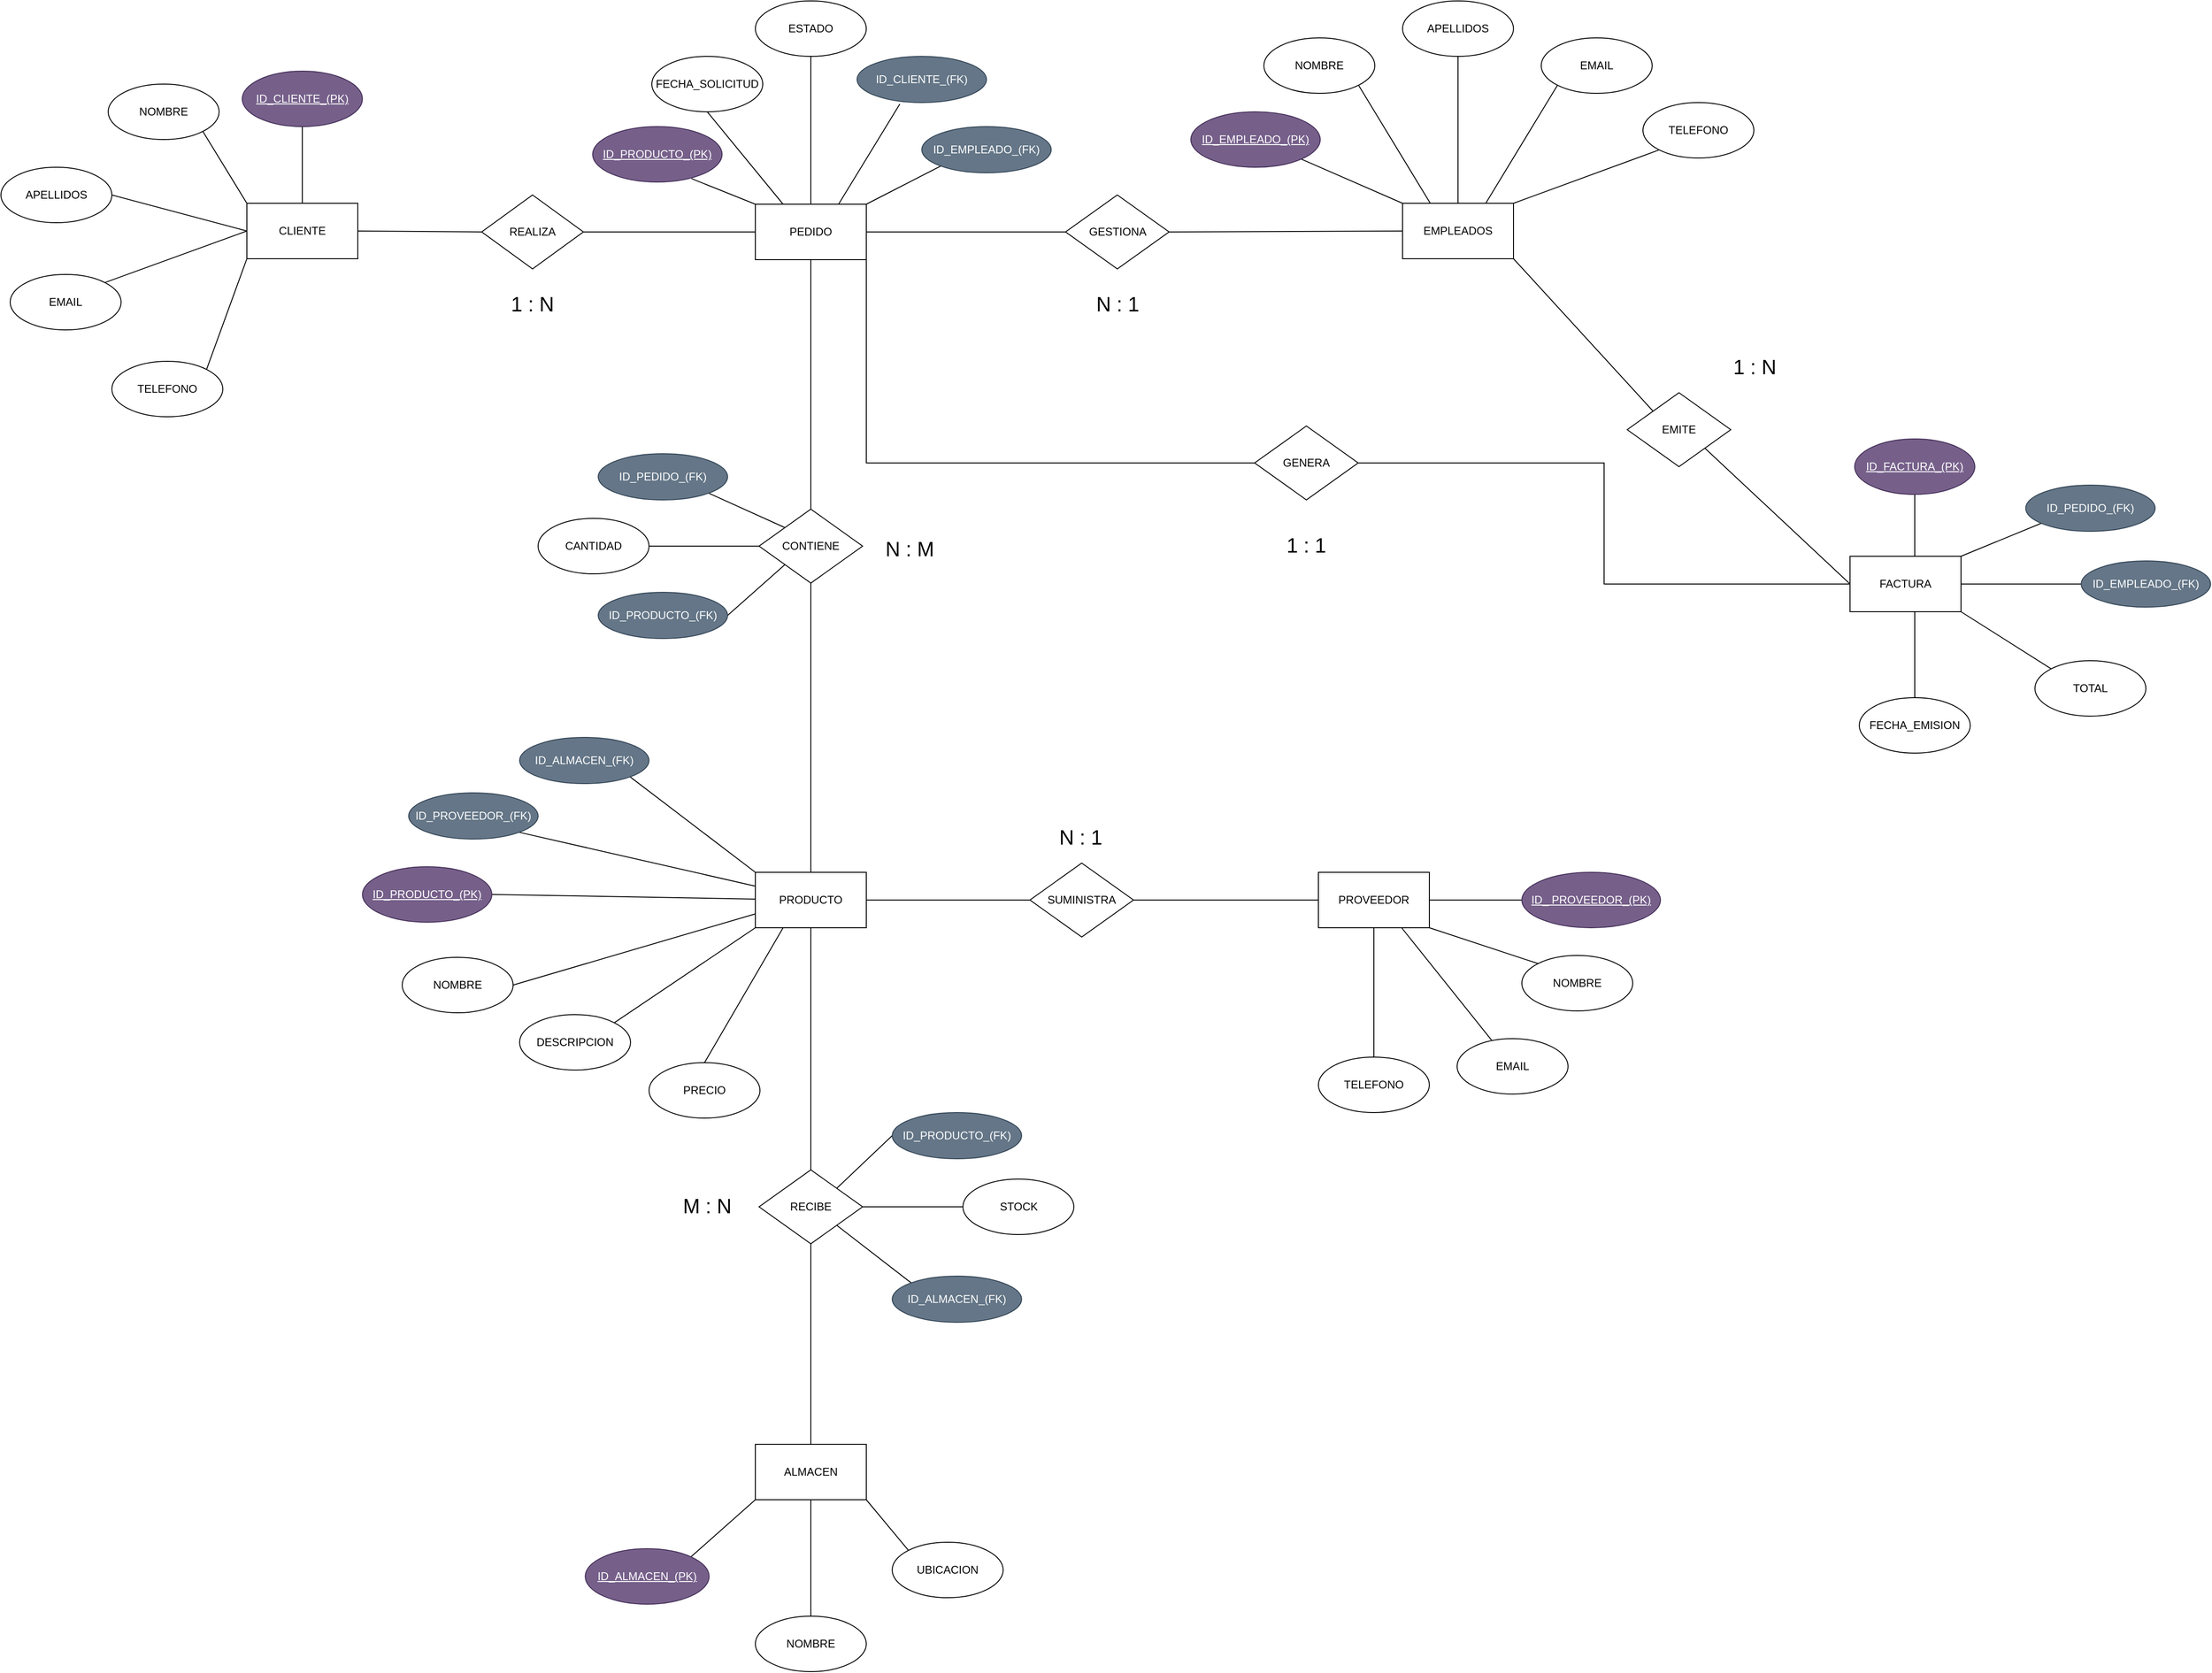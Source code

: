 <mxfile version="22.0.3" type="device">
  <diagram name="Página-1" id="hf8K5NX7gAJXDx1ZMmG0">
    <mxGraphModel dx="1985" dy="1396" grid="1" gridSize="10" guides="1" tooltips="1" connect="1" arrows="1" fold="1" page="1" pageScale="1" pageWidth="827" pageHeight="1169" math="0" shadow="0">
      <root>
        <mxCell id="0" />
        <mxCell id="1" parent="0" />
        <mxCell id="iPKGHd3yDOHwpyL4WfUw-148" style="shape=connector;rounded=0;orthogonalLoop=1;jettySize=auto;html=1;exitX=1;exitY=1;exitDx=0;exitDy=0;entryX=0;entryY=0;entryDx=0;entryDy=0;labelBackgroundColor=default;strokeColor=default;align=center;verticalAlign=middle;fontFamily=Helvetica;fontSize=11;fontColor=default;endArrow=none;endFill=0;" parent="1" source="iPKGHd3yDOHwpyL4WfUw-1" target="iPKGHd3yDOHwpyL4WfUw-138" edge="1">
          <mxGeometry relative="1" as="geometry" />
        </mxCell>
        <mxCell id="iPKGHd3yDOHwpyL4WfUw-156" style="edgeStyle=none;shape=connector;rounded=0;orthogonalLoop=1;jettySize=auto;html=1;exitX=0.5;exitY=0;exitDx=0;exitDy=0;entryX=0.5;entryY=1;entryDx=0;entryDy=0;labelBackgroundColor=default;strokeColor=default;align=center;verticalAlign=middle;fontFamily=Helvetica;fontSize=11;fontColor=default;endArrow=none;endFill=0;" parent="1" source="iPKGHd3yDOHwpyL4WfUw-1" target="iPKGHd3yDOHwpyL4WfUw-19" edge="1">
          <mxGeometry relative="1" as="geometry" />
        </mxCell>
        <mxCell id="iPKGHd3yDOHwpyL4WfUw-157" style="edgeStyle=none;shape=connector;rounded=0;orthogonalLoop=1;jettySize=auto;html=1;exitX=0.75;exitY=0;exitDx=0;exitDy=0;entryX=0;entryY=1;entryDx=0;entryDy=0;labelBackgroundColor=default;strokeColor=default;align=center;verticalAlign=middle;fontFamily=Helvetica;fontSize=11;fontColor=default;endArrow=none;endFill=0;" parent="1" source="iPKGHd3yDOHwpyL4WfUw-1" target="iPKGHd3yDOHwpyL4WfUw-20" edge="1">
          <mxGeometry relative="1" as="geometry" />
        </mxCell>
        <mxCell id="iPKGHd3yDOHwpyL4WfUw-158" style="edgeStyle=none;shape=connector;rounded=0;orthogonalLoop=1;jettySize=auto;html=1;exitX=1;exitY=0;exitDx=0;exitDy=0;entryX=0;entryY=1;entryDx=0;entryDy=0;labelBackgroundColor=default;strokeColor=default;align=center;verticalAlign=middle;fontFamily=Helvetica;fontSize=11;fontColor=default;endArrow=none;endFill=0;" parent="1" source="iPKGHd3yDOHwpyL4WfUw-1" target="iPKGHd3yDOHwpyL4WfUw-25" edge="1">
          <mxGeometry relative="1" as="geometry" />
        </mxCell>
        <mxCell id="iPKGHd3yDOHwpyL4WfUw-159" style="edgeStyle=none;shape=connector;rounded=0;orthogonalLoop=1;jettySize=auto;html=1;exitX=0.25;exitY=0;exitDx=0;exitDy=0;entryX=1;entryY=1;entryDx=0;entryDy=0;labelBackgroundColor=default;strokeColor=default;align=center;verticalAlign=middle;fontFamily=Helvetica;fontSize=11;fontColor=default;endArrow=none;endFill=0;" parent="1" source="iPKGHd3yDOHwpyL4WfUw-1" target="iPKGHd3yDOHwpyL4WfUw-18" edge="1">
          <mxGeometry relative="1" as="geometry" />
        </mxCell>
        <mxCell id="iPKGHd3yDOHwpyL4WfUw-1" value="EMPLEADOS" style="rounded=0;whiteSpace=wrap;html=1;" parent="1" vertex="1">
          <mxGeometry x="1470" y="239" width="120" height="60" as="geometry" />
        </mxCell>
        <mxCell id="iPKGHd3yDOHwpyL4WfUw-56" style="rounded=0;orthogonalLoop=1;jettySize=auto;html=1;exitX=0.5;exitY=0;exitDx=0;exitDy=0;entryX=0.5;entryY=1;entryDx=0;entryDy=0;endArrow=none;endFill=0;" parent="1" source="iPKGHd3yDOHwpyL4WfUw-2" target="iPKGHd3yDOHwpyL4WfUw-22" edge="1">
          <mxGeometry relative="1" as="geometry" />
        </mxCell>
        <mxCell id="iPKGHd3yDOHwpyL4WfUw-57" style="edgeStyle=none;shape=connector;rounded=0;orthogonalLoop=1;jettySize=auto;html=1;exitX=0;exitY=0;exitDx=0;exitDy=0;entryX=1;entryY=1;entryDx=0;entryDy=0;labelBackgroundColor=default;strokeColor=default;align=center;verticalAlign=middle;fontFamily=Helvetica;fontSize=11;fontColor=default;endArrow=none;endFill=0;" parent="1" source="iPKGHd3yDOHwpyL4WfUw-2" target="iPKGHd3yDOHwpyL4WfUw-16" edge="1">
          <mxGeometry relative="1" as="geometry" />
        </mxCell>
        <mxCell id="iPKGHd3yDOHwpyL4WfUw-58" style="edgeStyle=none;shape=connector;rounded=0;orthogonalLoop=1;jettySize=auto;html=1;exitX=0;exitY=0.5;exitDx=0;exitDy=0;entryX=1;entryY=0.5;entryDx=0;entryDy=0;labelBackgroundColor=default;strokeColor=default;align=center;verticalAlign=middle;fontFamily=Helvetica;fontSize=11;fontColor=default;endArrow=none;endFill=0;" parent="1" source="iPKGHd3yDOHwpyL4WfUw-2" target="iPKGHd3yDOHwpyL4WfUw-17" edge="1">
          <mxGeometry relative="1" as="geometry" />
        </mxCell>
        <mxCell id="iPKGHd3yDOHwpyL4WfUw-60" style="edgeStyle=none;shape=connector;rounded=0;orthogonalLoop=1;jettySize=auto;html=1;exitX=0;exitY=0.5;exitDx=0;exitDy=0;entryX=1;entryY=0;entryDx=0;entryDy=0;labelBackgroundColor=default;strokeColor=default;align=center;verticalAlign=middle;fontFamily=Helvetica;fontSize=11;fontColor=default;endArrow=none;endFill=0;" parent="1" source="iPKGHd3yDOHwpyL4WfUw-2" target="iPKGHd3yDOHwpyL4WfUw-23" edge="1">
          <mxGeometry relative="1" as="geometry" />
        </mxCell>
        <mxCell id="iPKGHd3yDOHwpyL4WfUw-2" value="CLIENTE" style="rounded=0;whiteSpace=wrap;html=1;" parent="1" vertex="1">
          <mxGeometry x="220" y="239" width="120" height="60" as="geometry" />
        </mxCell>
        <mxCell id="iPKGHd3yDOHwpyL4WfUw-92" style="edgeStyle=none;shape=connector;rounded=0;orthogonalLoop=1;jettySize=auto;html=1;exitX=0.5;exitY=1;exitDx=0;exitDy=0;entryX=0.5;entryY=0;entryDx=0;entryDy=0;labelBackgroundColor=default;strokeColor=default;align=center;verticalAlign=middle;fontFamily=Helvetica;fontSize=11;fontColor=default;endArrow=none;endFill=0;" parent="1" source="iPKGHd3yDOHwpyL4WfUw-3" target="iPKGHd3yDOHwpyL4WfUw-28" edge="1">
          <mxGeometry relative="1" as="geometry" />
        </mxCell>
        <mxCell id="iPKGHd3yDOHwpyL4WfUw-93" style="edgeStyle=none;shape=connector;rounded=0;orthogonalLoop=1;jettySize=auto;html=1;exitX=0.75;exitY=1;exitDx=0;exitDy=0;labelBackgroundColor=default;strokeColor=default;align=center;verticalAlign=middle;fontFamily=Helvetica;fontSize=11;fontColor=default;endArrow=none;endFill=0;" parent="1" source="iPKGHd3yDOHwpyL4WfUw-3" target="iPKGHd3yDOHwpyL4WfUw-29" edge="1">
          <mxGeometry relative="1" as="geometry" />
        </mxCell>
        <mxCell id="iPKGHd3yDOHwpyL4WfUw-94" style="edgeStyle=none;shape=connector;rounded=0;orthogonalLoop=1;jettySize=auto;html=1;exitX=1;exitY=1;exitDx=0;exitDy=0;entryX=0;entryY=0;entryDx=0;entryDy=0;labelBackgroundColor=default;strokeColor=default;align=center;verticalAlign=middle;fontFamily=Helvetica;fontSize=11;fontColor=default;endArrow=none;endFill=0;" parent="1" source="iPKGHd3yDOHwpyL4WfUw-3" target="iPKGHd3yDOHwpyL4WfUw-27" edge="1">
          <mxGeometry relative="1" as="geometry" />
        </mxCell>
        <mxCell id="iPKGHd3yDOHwpyL4WfUw-95" style="edgeStyle=none;shape=connector;rounded=0;orthogonalLoop=1;jettySize=auto;html=1;exitX=1;exitY=0.5;exitDx=0;exitDy=0;entryX=0;entryY=0.5;entryDx=0;entryDy=0;labelBackgroundColor=default;strokeColor=default;align=center;verticalAlign=middle;fontFamily=Helvetica;fontSize=11;fontColor=default;endArrow=none;endFill=0;" parent="1" source="iPKGHd3yDOHwpyL4WfUw-3" target="iPKGHd3yDOHwpyL4WfUw-26" edge="1">
          <mxGeometry relative="1" as="geometry" />
        </mxCell>
        <mxCell id="iPKGHd3yDOHwpyL4WfUw-3" value="PROVEEDOR" style="rounded=0;whiteSpace=wrap;html=1;" parent="1" vertex="1">
          <mxGeometry x="1379" y="963" width="120" height="60" as="geometry" />
        </mxCell>
        <mxCell id="iPKGHd3yDOHwpyL4WfUw-79" style="edgeStyle=none;shape=connector;rounded=0;orthogonalLoop=1;jettySize=auto;html=1;exitX=0.5;exitY=1;exitDx=0;exitDy=0;labelBackgroundColor=default;strokeColor=default;align=center;verticalAlign=middle;fontFamily=Helvetica;fontSize=11;fontColor=default;endArrow=none;endFill=0;" parent="1" source="iPKGHd3yDOHwpyL4WfUw-4" target="iPKGHd3yDOHwpyL4WfUw-13" edge="1">
          <mxGeometry relative="1" as="geometry" />
        </mxCell>
        <mxCell id="iPKGHd3yDOHwpyL4WfUw-80" style="edgeStyle=none;shape=connector;rounded=0;orthogonalLoop=1;jettySize=auto;html=1;exitX=1;exitY=0.5;exitDx=0;exitDy=0;entryX=0;entryY=0.5;entryDx=0;entryDy=0;labelBackgroundColor=default;strokeColor=default;align=center;verticalAlign=middle;fontFamily=Helvetica;fontSize=11;fontColor=default;endArrow=none;endFill=0;" parent="1" source="iPKGHd3yDOHwpyL4WfUw-4" target="iPKGHd3yDOHwpyL4WfUw-10" edge="1">
          <mxGeometry relative="1" as="geometry" />
        </mxCell>
        <mxCell id="iPKGHd3yDOHwpyL4WfUw-97" style="edgeStyle=none;shape=connector;rounded=0;orthogonalLoop=1;jettySize=auto;html=1;exitX=0;exitY=0;exitDx=0;exitDy=0;entryX=1;entryY=1;entryDx=0;entryDy=0;labelBackgroundColor=default;strokeColor=default;align=center;verticalAlign=middle;fontFamily=Helvetica;fontSize=11;fontColor=default;endArrow=none;endFill=0;" parent="1" source="iPKGHd3yDOHwpyL4WfUw-4" target="iPKGHd3yDOHwpyL4WfUw-50" edge="1">
          <mxGeometry relative="1" as="geometry" />
        </mxCell>
        <mxCell id="iPKGHd3yDOHwpyL4WfUw-98" style="edgeStyle=none;shape=connector;rounded=0;orthogonalLoop=1;jettySize=auto;html=1;exitX=0;exitY=0.25;exitDx=0;exitDy=0;entryX=1;entryY=1;entryDx=0;entryDy=0;labelBackgroundColor=default;strokeColor=default;align=center;verticalAlign=middle;fontFamily=Helvetica;fontSize=11;fontColor=default;endArrow=none;endFill=0;" parent="1" source="iPKGHd3yDOHwpyL4WfUw-4" target="iPKGHd3yDOHwpyL4WfUw-34" edge="1">
          <mxGeometry relative="1" as="geometry" />
        </mxCell>
        <mxCell id="iPKGHd3yDOHwpyL4WfUw-99" style="edgeStyle=none;shape=connector;rounded=0;orthogonalLoop=1;jettySize=auto;html=1;exitX=0;exitY=0.75;exitDx=0;exitDy=0;entryX=1;entryY=0.5;entryDx=0;entryDy=0;labelBackgroundColor=default;strokeColor=default;align=center;verticalAlign=middle;fontFamily=Helvetica;fontSize=11;fontColor=default;endArrow=none;endFill=0;" parent="1" source="iPKGHd3yDOHwpyL4WfUw-4" target="iPKGHd3yDOHwpyL4WfUw-31" edge="1">
          <mxGeometry relative="1" as="geometry" />
        </mxCell>
        <mxCell id="iPKGHd3yDOHwpyL4WfUw-100" style="edgeStyle=none;shape=connector;rounded=0;orthogonalLoop=1;jettySize=auto;html=1;exitX=0;exitY=1;exitDx=0;exitDy=0;entryX=1;entryY=0;entryDx=0;entryDy=0;labelBackgroundColor=default;strokeColor=default;align=center;verticalAlign=middle;fontFamily=Helvetica;fontSize=11;fontColor=default;endArrow=none;endFill=0;" parent="1" source="iPKGHd3yDOHwpyL4WfUw-4" target="iPKGHd3yDOHwpyL4WfUw-32" edge="1">
          <mxGeometry relative="1" as="geometry" />
        </mxCell>
        <mxCell id="iPKGHd3yDOHwpyL4WfUw-4" value="PRODUCTO" style="rounded=0;whiteSpace=wrap;html=1;" parent="1" vertex="1">
          <mxGeometry x="770" y="963" width="120" height="60" as="geometry" />
        </mxCell>
        <mxCell id="iPKGHd3yDOHwpyL4WfUw-88" style="edgeStyle=none;shape=connector;rounded=0;orthogonalLoop=1;jettySize=auto;html=1;exitX=0.5;exitY=1;exitDx=0;exitDy=0;entryX=0.5;entryY=0;entryDx=0;entryDy=0;labelBackgroundColor=default;strokeColor=default;align=center;verticalAlign=middle;fontFamily=Helvetica;fontSize=11;fontColor=default;endArrow=none;endFill=0;" parent="1" source="iPKGHd3yDOHwpyL4WfUw-5" target="iPKGHd3yDOHwpyL4WfUw-39" edge="1">
          <mxGeometry relative="1" as="geometry" />
        </mxCell>
        <mxCell id="iPKGHd3yDOHwpyL4WfUw-89" style="edgeStyle=none;shape=connector;rounded=0;orthogonalLoop=1;jettySize=auto;html=1;exitX=1;exitY=1;exitDx=0;exitDy=0;entryX=0;entryY=0;entryDx=0;entryDy=0;labelBackgroundColor=default;strokeColor=default;align=center;verticalAlign=middle;fontFamily=Helvetica;fontSize=11;fontColor=default;endArrow=none;endFill=0;" parent="1" source="iPKGHd3yDOHwpyL4WfUw-5" target="iPKGHd3yDOHwpyL4WfUw-54" edge="1">
          <mxGeometry relative="1" as="geometry" />
        </mxCell>
        <mxCell id="iPKGHd3yDOHwpyL4WfUw-90" style="edgeStyle=none;shape=connector;rounded=0;orthogonalLoop=1;jettySize=auto;html=1;exitX=0;exitY=1;exitDx=0;exitDy=0;entryX=1;entryY=0;entryDx=0;entryDy=0;labelBackgroundColor=default;strokeColor=default;align=center;verticalAlign=middle;fontFamily=Helvetica;fontSize=11;fontColor=default;endArrow=none;endFill=0;" parent="1" source="iPKGHd3yDOHwpyL4WfUw-5" target="iPKGHd3yDOHwpyL4WfUw-38" edge="1">
          <mxGeometry relative="1" as="geometry" />
        </mxCell>
        <mxCell id="iPKGHd3yDOHwpyL4WfUw-5" value="ALMACEN" style="rounded=0;whiteSpace=wrap;html=1;" parent="1" vertex="1">
          <mxGeometry x="770" y="1582" width="120" height="60" as="geometry" />
        </mxCell>
        <mxCell id="iPKGHd3yDOHwpyL4WfUw-145" style="edgeStyle=none;shape=connector;rounded=0;orthogonalLoop=1;jettySize=auto;html=1;entryX=0.5;entryY=0;entryDx=0;entryDy=0;labelBackgroundColor=default;strokeColor=default;align=center;verticalAlign=middle;fontFamily=Helvetica;fontSize=11;fontColor=default;endArrow=none;endFill=0;" parent="1" target="iPKGHd3yDOHwpyL4WfUw-43" edge="1">
          <mxGeometry relative="1" as="geometry">
            <mxPoint x="2024" y="681" as="sourcePoint" />
          </mxGeometry>
        </mxCell>
        <mxCell id="iPKGHd3yDOHwpyL4WfUw-150" style="edgeStyle=none;shape=connector;rounded=0;orthogonalLoop=1;jettySize=auto;html=1;exitX=1;exitY=1;exitDx=0;exitDy=0;entryX=0;entryY=0;entryDx=0;entryDy=0;labelBackgroundColor=default;strokeColor=default;align=center;verticalAlign=middle;fontFamily=Helvetica;fontSize=11;fontColor=default;endArrow=none;endFill=0;" parent="1" source="iPKGHd3yDOHwpyL4WfUw-6" target="iPKGHd3yDOHwpyL4WfUw-46" edge="1">
          <mxGeometry relative="1" as="geometry" />
        </mxCell>
        <mxCell id="iPKGHd3yDOHwpyL4WfUw-151" style="edgeStyle=none;shape=connector;rounded=0;orthogonalLoop=1;jettySize=auto;html=1;exitX=1;exitY=0.5;exitDx=0;exitDy=0;entryX=0;entryY=0.5;entryDx=0;entryDy=0;labelBackgroundColor=default;strokeColor=default;align=center;verticalAlign=middle;fontFamily=Helvetica;fontSize=11;fontColor=default;endArrow=none;endFill=0;" parent="1" source="iPKGHd3yDOHwpyL4WfUw-6" target="iPKGHd3yDOHwpyL4WfUw-49" edge="1">
          <mxGeometry relative="1" as="geometry" />
        </mxCell>
        <mxCell id="iPKGHd3yDOHwpyL4WfUw-152" style="edgeStyle=none;shape=connector;rounded=0;orthogonalLoop=1;jettySize=auto;html=1;exitX=1;exitY=0;exitDx=0;exitDy=0;labelBackgroundColor=default;strokeColor=default;align=center;verticalAlign=middle;fontFamily=Helvetica;fontSize=11;fontColor=default;endArrow=none;endFill=0;" parent="1" source="iPKGHd3yDOHwpyL4WfUw-6" edge="1">
          <mxGeometry relative="1" as="geometry">
            <mxPoint x="2164" y="584" as="targetPoint" />
          </mxGeometry>
        </mxCell>
        <mxCell id="iPKGHd3yDOHwpyL4WfUw-154" style="edgeStyle=none;shape=connector;rounded=0;orthogonalLoop=1;jettySize=auto;html=1;entryX=0.5;entryY=1;entryDx=0;entryDy=0;labelBackgroundColor=default;strokeColor=default;align=center;verticalAlign=middle;fontFamily=Helvetica;fontSize=11;fontColor=default;endArrow=none;endFill=0;" parent="1" target="iPKGHd3yDOHwpyL4WfUw-44" edge="1">
          <mxGeometry relative="1" as="geometry">
            <mxPoint x="2024" y="624" as="sourcePoint" />
          </mxGeometry>
        </mxCell>
        <mxCell id="iPKGHd3yDOHwpyL4WfUw-6" value="FACTURA" style="rounded=0;whiteSpace=wrap;html=1;" parent="1" vertex="1">
          <mxGeometry x="1954" y="621" width="120" height="60" as="geometry" />
        </mxCell>
        <mxCell id="iPKGHd3yDOHwpyL4WfUw-78" style="edgeStyle=none;shape=connector;rounded=0;orthogonalLoop=1;jettySize=auto;html=1;exitX=0.5;exitY=1;exitDx=0;exitDy=0;labelBackgroundColor=default;strokeColor=default;align=center;verticalAlign=middle;fontFamily=Helvetica;fontSize=11;fontColor=default;endArrow=none;endFill=0;" parent="1" source="iPKGHd3yDOHwpyL4WfUw-7" target="iPKGHd3yDOHwpyL4WfUw-4" edge="1">
          <mxGeometry relative="1" as="geometry" />
        </mxCell>
        <mxCell id="iPKGHd3yDOHwpyL4WfUw-183" style="edgeStyle=none;shape=connector;rounded=0;orthogonalLoop=1;jettySize=auto;html=1;exitX=0;exitY=1;exitDx=0;exitDy=0;entryX=1;entryY=0.5;entryDx=0;entryDy=0;labelBackgroundColor=default;strokeColor=default;align=center;verticalAlign=middle;fontFamily=Helvetica;fontSize=11;fontColor=default;endArrow=none;endFill=0;" parent="1" source="iPKGHd3yDOHwpyL4WfUw-7" target="iPKGHd3yDOHwpyL4WfUw-166" edge="1">
          <mxGeometry relative="1" as="geometry" />
        </mxCell>
        <mxCell id="iPKGHd3yDOHwpyL4WfUw-184" style="edgeStyle=none;shape=connector;rounded=0;orthogonalLoop=1;jettySize=auto;html=1;exitX=0;exitY=0.5;exitDx=0;exitDy=0;entryX=1;entryY=0.5;entryDx=0;entryDy=0;labelBackgroundColor=default;strokeColor=default;align=center;verticalAlign=middle;fontFamily=Helvetica;fontSize=11;fontColor=default;endArrow=none;endFill=0;" parent="1" source="iPKGHd3yDOHwpyL4WfUw-7" target="iPKGHd3yDOHwpyL4WfUw-167" edge="1">
          <mxGeometry relative="1" as="geometry" />
        </mxCell>
        <mxCell id="iPKGHd3yDOHwpyL4WfUw-185" style="edgeStyle=none;shape=connector;rounded=0;orthogonalLoop=1;jettySize=auto;html=1;exitX=0;exitY=0;exitDx=0;exitDy=0;entryX=1;entryY=1;entryDx=0;entryDy=0;labelBackgroundColor=default;strokeColor=default;align=center;verticalAlign=middle;fontFamily=Helvetica;fontSize=11;fontColor=default;endArrow=none;endFill=0;" parent="1" source="iPKGHd3yDOHwpyL4WfUw-7" target="iPKGHd3yDOHwpyL4WfUw-165" edge="1">
          <mxGeometry relative="1" as="geometry" />
        </mxCell>
        <mxCell id="iPKGHd3yDOHwpyL4WfUw-7" value="CONTIENE" style="rhombus;whiteSpace=wrap;html=1;" parent="1" vertex="1">
          <mxGeometry x="774" y="570" width="112" height="80" as="geometry" />
        </mxCell>
        <mxCell id="iPKGHd3yDOHwpyL4WfUw-63" style="edgeStyle=none;shape=connector;rounded=0;orthogonalLoop=1;jettySize=auto;html=1;exitX=0;exitY=0.5;exitDx=0;exitDy=0;entryX=1;entryY=0.5;entryDx=0;entryDy=0;labelBackgroundColor=default;strokeColor=default;align=center;verticalAlign=middle;fontFamily=Helvetica;fontSize=11;fontColor=default;endArrow=none;endFill=0;" parent="1" source="iPKGHd3yDOHwpyL4WfUw-8" target="iPKGHd3yDOHwpyL4WfUw-2" edge="1">
          <mxGeometry relative="1" as="geometry" />
        </mxCell>
        <mxCell id="iPKGHd3yDOHwpyL4WfUw-119" style="edgeStyle=none;shape=connector;rounded=0;orthogonalLoop=1;jettySize=auto;html=1;exitX=1;exitY=0.5;exitDx=0;exitDy=0;entryX=0;entryY=0.5;entryDx=0;entryDy=0;labelBackgroundColor=default;strokeColor=default;align=center;verticalAlign=middle;fontFamily=Helvetica;fontSize=11;fontColor=default;endArrow=none;endFill=0;" parent="1" source="iPKGHd3yDOHwpyL4WfUw-8" target="iPKGHd3yDOHwpyL4WfUw-117" edge="1">
          <mxGeometry relative="1" as="geometry" />
        </mxCell>
        <mxCell id="iPKGHd3yDOHwpyL4WfUw-8" value="REALIZA" style="rhombus;whiteSpace=wrap;html=1;" parent="1" vertex="1">
          <mxGeometry x="474" y="230" width="110" height="80" as="geometry" />
        </mxCell>
        <mxCell id="iPKGHd3yDOHwpyL4WfUw-86" style="edgeStyle=none;shape=connector;rounded=0;orthogonalLoop=1;jettySize=auto;html=1;exitX=1;exitY=0.5;exitDx=0;exitDy=0;entryX=0;entryY=0.5;entryDx=0;entryDy=0;labelBackgroundColor=default;strokeColor=default;align=center;verticalAlign=middle;fontFamily=Helvetica;fontSize=11;fontColor=default;endArrow=none;endFill=0;" parent="1" source="iPKGHd3yDOHwpyL4WfUw-10" target="iPKGHd3yDOHwpyL4WfUw-3" edge="1">
          <mxGeometry relative="1" as="geometry" />
        </mxCell>
        <mxCell id="iPKGHd3yDOHwpyL4WfUw-10" value="SUMINISTRA" style="rhombus;whiteSpace=wrap;html=1;" parent="1" vertex="1">
          <mxGeometry x="1067" y="953" width="112" height="80" as="geometry" />
        </mxCell>
        <mxCell id="iPKGHd3yDOHwpyL4WfUw-71" style="edgeStyle=none;shape=connector;rounded=0;orthogonalLoop=1;jettySize=auto;html=1;exitX=1;exitY=0.5;exitDx=0;exitDy=0;entryX=0;entryY=0.5;entryDx=0;entryDy=0;labelBackgroundColor=default;strokeColor=default;align=center;verticalAlign=middle;fontFamily=Helvetica;fontSize=11;fontColor=default;endArrow=none;endFill=0;" parent="1" source="iPKGHd3yDOHwpyL4WfUw-11" target="iPKGHd3yDOHwpyL4WfUw-1" edge="1">
          <mxGeometry relative="1" as="geometry" />
        </mxCell>
        <mxCell id="iPKGHd3yDOHwpyL4WfUw-11" value="GESTIONA" style="rhombus;whiteSpace=wrap;html=1;" parent="1" vertex="1">
          <mxGeometry x="1105.5" y="230" width="112" height="80" as="geometry" />
        </mxCell>
        <mxCell id="iPKGHd3yDOHwpyL4WfUw-87" style="edgeStyle=none;shape=connector;rounded=0;orthogonalLoop=1;jettySize=auto;html=1;exitX=0.5;exitY=1;exitDx=0;exitDy=0;entryX=0.5;entryY=0;entryDx=0;entryDy=0;labelBackgroundColor=default;strokeColor=default;align=center;verticalAlign=middle;fontFamily=Helvetica;fontSize=11;fontColor=default;endArrow=none;endFill=0;" parent="1" source="iPKGHd3yDOHwpyL4WfUw-13" target="iPKGHd3yDOHwpyL4WfUw-5" edge="1">
          <mxGeometry relative="1" as="geometry" />
        </mxCell>
        <mxCell id="iPKGHd3yDOHwpyL4WfUw-179" style="edgeStyle=none;shape=connector;rounded=0;orthogonalLoop=1;jettySize=auto;html=1;exitX=1;exitY=0;exitDx=0;exitDy=0;entryX=0;entryY=0.5;entryDx=0;entryDy=0;labelBackgroundColor=default;strokeColor=default;align=center;verticalAlign=middle;fontFamily=Helvetica;fontSize=11;fontColor=default;endArrow=none;endFill=0;" parent="1" source="iPKGHd3yDOHwpyL4WfUw-13" target="iPKGHd3yDOHwpyL4WfUw-174" edge="1">
          <mxGeometry relative="1" as="geometry" />
        </mxCell>
        <mxCell id="iPKGHd3yDOHwpyL4WfUw-180" style="edgeStyle=none;shape=connector;rounded=0;orthogonalLoop=1;jettySize=auto;html=1;exitX=1;exitY=0.5;exitDx=0;exitDy=0;entryX=0;entryY=0.5;entryDx=0;entryDy=0;labelBackgroundColor=default;strokeColor=default;align=center;verticalAlign=middle;fontFamily=Helvetica;fontSize=11;fontColor=default;endArrow=none;endFill=0;" parent="1" source="iPKGHd3yDOHwpyL4WfUw-13" target="iPKGHd3yDOHwpyL4WfUw-35" edge="1">
          <mxGeometry relative="1" as="geometry" />
        </mxCell>
        <mxCell id="iPKGHd3yDOHwpyL4WfUw-181" style="edgeStyle=none;shape=connector;rounded=0;orthogonalLoop=1;jettySize=auto;html=1;exitX=1;exitY=1;exitDx=0;exitDy=0;entryX=0;entryY=0;entryDx=0;entryDy=0;labelBackgroundColor=default;strokeColor=default;align=center;verticalAlign=middle;fontFamily=Helvetica;fontSize=11;fontColor=default;endArrow=none;endFill=0;" parent="1" source="iPKGHd3yDOHwpyL4WfUw-13" target="iPKGHd3yDOHwpyL4WfUw-172" edge="1">
          <mxGeometry relative="1" as="geometry" />
        </mxCell>
        <mxCell id="iPKGHd3yDOHwpyL4WfUw-13" value="RECIBE" style="rhombus;whiteSpace=wrap;html=1;" parent="1" vertex="1">
          <mxGeometry x="774" y="1285" width="112" height="80" as="geometry" />
        </mxCell>
        <mxCell id="iPKGHd3yDOHwpyL4WfUw-155" style="edgeStyle=none;shape=connector;rounded=0;orthogonalLoop=1;jettySize=auto;html=1;exitX=1;exitY=1;exitDx=0;exitDy=0;entryX=0;entryY=0;entryDx=0;entryDy=0;labelBackgroundColor=default;strokeColor=default;align=center;verticalAlign=middle;fontFamily=Helvetica;fontSize=11;fontColor=default;endArrow=none;endFill=0;" parent="1" source="iPKGHd3yDOHwpyL4WfUw-15" target="iPKGHd3yDOHwpyL4WfUw-1" edge="1">
          <mxGeometry relative="1" as="geometry" />
        </mxCell>
        <mxCell id="iPKGHd3yDOHwpyL4WfUw-15" value="&lt;u&gt;ID_EMPLEADO_(PK)&lt;/u&gt;" style="ellipse;whiteSpace=wrap;html=1;fillColor=#76608a;fontColor=#ffffff;strokeColor=#432D57;" parent="1" vertex="1">
          <mxGeometry x="1241" y="140" width="140" height="60" as="geometry" />
        </mxCell>
        <mxCell id="iPKGHd3yDOHwpyL4WfUw-16" value="NOMBRE" style="ellipse;whiteSpace=wrap;html=1;" parent="1" vertex="1">
          <mxGeometry x="70" y="110" width="120" height="60" as="geometry" />
        </mxCell>
        <mxCell id="iPKGHd3yDOHwpyL4WfUw-17" value="APELLIDOS" style="ellipse;whiteSpace=wrap;html=1;" parent="1" vertex="1">
          <mxGeometry x="-46" y="200" width="120" height="60" as="geometry" />
        </mxCell>
        <mxCell id="iPKGHd3yDOHwpyL4WfUw-18" value="NOMBRE" style="ellipse;whiteSpace=wrap;html=1;" parent="1" vertex="1">
          <mxGeometry x="1320" y="60" width="120" height="60" as="geometry" />
        </mxCell>
        <mxCell id="iPKGHd3yDOHwpyL4WfUw-19" value="APELLIDOS" style="ellipse;whiteSpace=wrap;html=1;" parent="1" vertex="1">
          <mxGeometry x="1470" y="20" width="120" height="60" as="geometry" />
        </mxCell>
        <mxCell id="iPKGHd3yDOHwpyL4WfUw-20" value="EMAIL" style="ellipse;whiteSpace=wrap;html=1;" parent="1" vertex="1">
          <mxGeometry x="1620" y="60" width="120" height="60" as="geometry" />
        </mxCell>
        <mxCell id="iPKGHd3yDOHwpyL4WfUw-22" value="&lt;u&gt;ID_CLIENTE_(PK)&lt;/u&gt;" style="ellipse;whiteSpace=wrap;html=1;fillColor=#76608a;fontColor=#ffffff;strokeColor=#432D57;" parent="1" vertex="1">
          <mxGeometry x="215" y="96" width="130" height="60" as="geometry" />
        </mxCell>
        <mxCell id="iPKGHd3yDOHwpyL4WfUw-23" value="EMAIL" style="ellipse;whiteSpace=wrap;html=1;" parent="1" vertex="1">
          <mxGeometry x="-36" y="316" width="120" height="60" as="geometry" />
        </mxCell>
        <mxCell id="iPKGHd3yDOHwpyL4WfUw-25" value="TELEFONO" style="ellipse;whiteSpace=wrap;html=1;" parent="1" vertex="1">
          <mxGeometry x="1730" y="130" width="120" height="60" as="geometry" />
        </mxCell>
        <mxCell id="iPKGHd3yDOHwpyL4WfUw-26" value="&lt;u&gt;ID_ PROVEEDOR_(PK)&lt;/u&gt;" style="ellipse;whiteSpace=wrap;html=1;fillColor=#76608a;fontColor=#ffffff;strokeColor=#432D57;" parent="1" vertex="1">
          <mxGeometry x="1599" y="963" width="150" height="60" as="geometry" />
        </mxCell>
        <mxCell id="iPKGHd3yDOHwpyL4WfUw-27" value="NOMBRE" style="ellipse;whiteSpace=wrap;html=1;" parent="1" vertex="1">
          <mxGeometry x="1599" y="1053" width="120" height="60" as="geometry" />
        </mxCell>
        <mxCell id="iPKGHd3yDOHwpyL4WfUw-28" value="TELEFONO" style="ellipse;whiteSpace=wrap;html=1;" parent="1" vertex="1">
          <mxGeometry x="1379" y="1163" width="120" height="60" as="geometry" />
        </mxCell>
        <mxCell id="iPKGHd3yDOHwpyL4WfUw-29" value="EMAIL" style="ellipse;whiteSpace=wrap;html=1;" parent="1" vertex="1">
          <mxGeometry x="1529" y="1143" width="120" height="60" as="geometry" />
        </mxCell>
        <mxCell id="iPKGHd3yDOHwpyL4WfUw-96" style="edgeStyle=none;shape=connector;rounded=0;orthogonalLoop=1;jettySize=auto;html=1;exitX=1;exitY=0.5;exitDx=0;exitDy=0;labelBackgroundColor=default;strokeColor=default;align=center;verticalAlign=middle;fontFamily=Helvetica;fontSize=11;fontColor=default;endArrow=none;endFill=0;" parent="1" source="iPKGHd3yDOHwpyL4WfUw-30" target="iPKGHd3yDOHwpyL4WfUw-4" edge="1">
          <mxGeometry relative="1" as="geometry" />
        </mxCell>
        <mxCell id="iPKGHd3yDOHwpyL4WfUw-30" value="&lt;u&gt;ID_PRODUCTO_(PK)&lt;br&gt;&lt;/u&gt;" style="ellipse;whiteSpace=wrap;html=1;fillColor=#76608a;fontColor=#ffffff;strokeColor=#432D57;" parent="1" vertex="1">
          <mxGeometry x="345" y="957" width="140" height="60" as="geometry" />
        </mxCell>
        <mxCell id="iPKGHd3yDOHwpyL4WfUw-31" value="NOMBRE" style="ellipse;whiteSpace=wrap;html=1;" parent="1" vertex="1">
          <mxGeometry x="388" y="1055" width="120" height="60" as="geometry" />
        </mxCell>
        <mxCell id="iPKGHd3yDOHwpyL4WfUw-32" value="DESCRIPCION" style="ellipse;whiteSpace=wrap;html=1;" parent="1" vertex="1">
          <mxGeometry x="515" y="1117" width="120" height="60" as="geometry" />
        </mxCell>
        <mxCell id="iPKGHd3yDOHwpyL4WfUw-33" style="edgeStyle=orthogonalEdgeStyle;rounded=0;orthogonalLoop=1;jettySize=auto;html=1;exitX=0.5;exitY=1;exitDx=0;exitDy=0;" parent="1" source="iPKGHd3yDOHwpyL4WfUw-31" target="iPKGHd3yDOHwpyL4WfUw-31" edge="1">
          <mxGeometry relative="1" as="geometry" />
        </mxCell>
        <mxCell id="iPKGHd3yDOHwpyL4WfUw-34" value="ID_PROVEEDOR_(FK)" style="ellipse;whiteSpace=wrap;html=1;fillColor=#647687;fontColor=#ffffff;strokeColor=#314354;" parent="1" vertex="1">
          <mxGeometry x="395" y="877" width="140" height="50" as="geometry" />
        </mxCell>
        <mxCell id="iPKGHd3yDOHwpyL4WfUw-35" value="STOCK" style="ellipse;whiteSpace=wrap;html=1;" parent="1" vertex="1">
          <mxGeometry x="994.5" y="1295" width="120" height="60" as="geometry" />
        </mxCell>
        <mxCell id="iPKGHd3yDOHwpyL4WfUw-38" value="&lt;u&gt;ID_ALMACEN_(PK)&lt;/u&gt;" style="ellipse;whiteSpace=wrap;html=1;fillColor=#76608a;fontColor=#ffffff;strokeColor=#432D57;" parent="1" vertex="1">
          <mxGeometry x="586" y="1695" width="134" height="60" as="geometry" />
        </mxCell>
        <mxCell id="iPKGHd3yDOHwpyL4WfUw-39" value="NOMBRE" style="ellipse;whiteSpace=wrap;html=1;" parent="1" vertex="1">
          <mxGeometry x="770" y="1768" width="120" height="60" as="geometry" />
        </mxCell>
        <mxCell id="iPKGHd3yDOHwpyL4WfUw-43" value="FECHA_EMISION" style="ellipse;whiteSpace=wrap;html=1;" parent="1" vertex="1">
          <mxGeometry x="1964" y="774" width="120" height="60" as="geometry" />
        </mxCell>
        <mxCell id="iPKGHd3yDOHwpyL4WfUw-44" value="&lt;u&gt;ID_FACTURA_(PK)&lt;/u&gt;" style="ellipse;whiteSpace=wrap;html=1;fillColor=#76608a;fontColor=#ffffff;strokeColor=#432D57;" parent="1" vertex="1">
          <mxGeometry x="1959" y="494" width="130" height="60" as="geometry" />
        </mxCell>
        <mxCell id="iPKGHd3yDOHwpyL4WfUw-46" value="TOTAL" style="ellipse;whiteSpace=wrap;html=1;" parent="1" vertex="1">
          <mxGeometry x="2154" y="734" width="120" height="60" as="geometry" />
        </mxCell>
        <mxCell id="iPKGHd3yDOHwpyL4WfUw-48" value="ID_PEDIDO_(FK)" style="ellipse;whiteSpace=wrap;html=1;fillColor=#647687;fontColor=#ffffff;strokeColor=#314354;" parent="1" vertex="1">
          <mxGeometry x="2144" y="544" width="140" height="50" as="geometry" />
        </mxCell>
        <mxCell id="iPKGHd3yDOHwpyL4WfUw-49" value="ID_EMPLEADO_(FK)" style="ellipse;whiteSpace=wrap;html=1;fillColor=#647687;fontColor=#ffffff;strokeColor=#314354;" parent="1" vertex="1">
          <mxGeometry x="2204" y="626" width="140" height="50" as="geometry" />
        </mxCell>
        <mxCell id="iPKGHd3yDOHwpyL4WfUw-50" value="ID_ALMACEN_(FK)" style="ellipse;whiteSpace=wrap;html=1;fillColor=#647687;fontColor=#ffffff;strokeColor=#314354;" parent="1" vertex="1">
          <mxGeometry x="515" y="817" width="140" height="50" as="geometry" />
        </mxCell>
        <mxCell id="iPKGHd3yDOHwpyL4WfUw-54" value="UBICACION" style="ellipse;whiteSpace=wrap;html=1;" parent="1" vertex="1">
          <mxGeometry x="918" y="1688" width="120" height="60" as="geometry" />
        </mxCell>
        <mxCell id="iPKGHd3yDOHwpyL4WfUw-101" value="&lt;font style=&quot;font-size: 22px;&quot;&gt;1 : N&lt;/font&gt;" style="text;html=1;strokeColor=none;fillColor=none;align=center;verticalAlign=middle;whiteSpace=wrap;rounded=0;fontSize=11;fontFamily=Helvetica;fontColor=default;" parent="1" vertex="1">
          <mxGeometry x="482" y="322" width="94" height="54" as="geometry" />
        </mxCell>
        <mxCell id="iPKGHd3yDOHwpyL4WfUw-102" value="&lt;font style=&quot;font-size: 22px;&quot;&gt;N : 1&lt;/font&gt;" style="text;html=1;strokeColor=none;fillColor=none;align=center;verticalAlign=middle;whiteSpace=wrap;rounded=0;fontSize=11;fontFamily=Helvetica;fontColor=default;" parent="1" vertex="1">
          <mxGeometry x="1114.5" y="322" width="94" height="54" as="geometry" />
        </mxCell>
        <mxCell id="iPKGHd3yDOHwpyL4WfUw-103" value="&lt;span style=&quot;font-size: 22px;&quot;&gt;N : 1&lt;/span&gt;" style="text;html=1;strokeColor=none;fillColor=none;align=center;verticalAlign=middle;whiteSpace=wrap;rounded=0;fontSize=11;fontFamily=Helvetica;fontColor=default;" parent="1" vertex="1">
          <mxGeometry x="1075" y="899" width="94" height="54" as="geometry" />
        </mxCell>
        <mxCell id="iPKGHd3yDOHwpyL4WfUw-105" value="&lt;font style=&quot;font-size: 22px;&quot;&gt;M : N&lt;/font&gt;" style="text;html=1;strokeColor=none;fillColor=none;align=center;verticalAlign=middle;whiteSpace=wrap;rounded=0;fontSize=11;fontFamily=Helvetica;fontColor=default;" parent="1" vertex="1">
          <mxGeometry x="671" y="1298" width="94" height="54" as="geometry" />
        </mxCell>
        <mxCell id="iPKGHd3yDOHwpyL4WfUw-118" style="edgeStyle=none;shape=connector;rounded=0;orthogonalLoop=1;jettySize=auto;html=1;exitX=0.5;exitY=1;exitDx=0;exitDy=0;entryX=0.5;entryY=0;entryDx=0;entryDy=0;labelBackgroundColor=default;strokeColor=default;align=center;verticalAlign=middle;fontFamily=Helvetica;fontSize=11;fontColor=default;endArrow=none;endFill=0;" parent="1" source="iPKGHd3yDOHwpyL4WfUw-117" target="iPKGHd3yDOHwpyL4WfUw-7" edge="1">
          <mxGeometry relative="1" as="geometry" />
        </mxCell>
        <mxCell id="iPKGHd3yDOHwpyL4WfUw-120" style="edgeStyle=none;shape=connector;rounded=0;orthogonalLoop=1;jettySize=auto;html=1;exitX=1;exitY=0.5;exitDx=0;exitDy=0;entryX=0;entryY=0.5;entryDx=0;entryDy=0;labelBackgroundColor=default;strokeColor=default;align=center;verticalAlign=middle;fontFamily=Helvetica;fontSize=11;fontColor=default;endArrow=none;endFill=0;" parent="1" source="iPKGHd3yDOHwpyL4WfUw-117" target="iPKGHd3yDOHwpyL4WfUw-11" edge="1">
          <mxGeometry relative="1" as="geometry" />
        </mxCell>
        <mxCell id="iPKGHd3yDOHwpyL4WfUw-127" style="edgeStyle=none;shape=connector;rounded=0;orthogonalLoop=1;jettySize=auto;html=1;exitX=0.25;exitY=0;exitDx=0;exitDy=0;entryX=0.5;entryY=1;entryDx=0;entryDy=0;labelBackgroundColor=default;strokeColor=default;align=center;verticalAlign=middle;fontFamily=Helvetica;fontSize=11;fontColor=default;endArrow=none;endFill=0;" parent="1" source="iPKGHd3yDOHwpyL4WfUw-117" target="iPKGHd3yDOHwpyL4WfUw-125" edge="1">
          <mxGeometry relative="1" as="geometry" />
        </mxCell>
        <mxCell id="iPKGHd3yDOHwpyL4WfUw-129" style="edgeStyle=none;shape=connector;rounded=0;orthogonalLoop=1;jettySize=auto;html=1;exitX=1;exitY=0;exitDx=0;exitDy=0;entryX=0;entryY=1;entryDx=0;entryDy=0;labelBackgroundColor=default;strokeColor=default;align=center;verticalAlign=middle;fontFamily=Helvetica;fontSize=11;fontColor=default;endArrow=none;endFill=0;" parent="1" source="iPKGHd3yDOHwpyL4WfUw-117" target="iPKGHd3yDOHwpyL4WfUw-124" edge="1">
          <mxGeometry relative="1" as="geometry" />
        </mxCell>
        <mxCell id="iPKGHd3yDOHwpyL4WfUw-117" value="PEDIDO" style="rounded=0;whiteSpace=wrap;html=1;" parent="1" vertex="1">
          <mxGeometry x="770" y="240" width="120" height="60" as="geometry" />
        </mxCell>
        <mxCell id="iPKGHd3yDOHwpyL4WfUw-122" value="&lt;u&gt;ID_PRODUCTO_(PK)&lt;br&gt;&lt;/u&gt;" style="ellipse;whiteSpace=wrap;html=1;fillColor=#76608a;fontColor=#ffffff;strokeColor=#432D57;" parent="1" vertex="1">
          <mxGeometry x="594" y="156" width="140" height="60" as="geometry" />
        </mxCell>
        <mxCell id="iPKGHd3yDOHwpyL4WfUw-123" value="ID_CLIENTE_(FK)" style="ellipse;whiteSpace=wrap;html=1;fillColor=#647687;fontColor=#ffffff;strokeColor=#314354;" parent="1" vertex="1">
          <mxGeometry x="880" y="80" width="140" height="50" as="geometry" />
        </mxCell>
        <mxCell id="iPKGHd3yDOHwpyL4WfUw-124" value="ID_EMPLEADO_(FK)" style="ellipse;whiteSpace=wrap;html=1;fillColor=#647687;fontColor=#ffffff;strokeColor=#314354;" parent="1" vertex="1">
          <mxGeometry x="950" y="156" width="140" height="50" as="geometry" />
        </mxCell>
        <mxCell id="iPKGHd3yDOHwpyL4WfUw-125" value="FECHA_SOLICITUD" style="ellipse;whiteSpace=wrap;html=1;" parent="1" vertex="1">
          <mxGeometry x="658" y="80" width="120" height="60" as="geometry" />
        </mxCell>
        <mxCell id="iPKGHd3yDOHwpyL4WfUw-126" style="edgeStyle=none;shape=connector;rounded=0;orthogonalLoop=1;jettySize=auto;html=1;exitX=0;exitY=0;exitDx=0;exitDy=0;entryX=0.764;entryY=0.939;entryDx=0;entryDy=0;entryPerimeter=0;labelBackgroundColor=default;strokeColor=default;align=center;verticalAlign=middle;fontFamily=Helvetica;fontSize=11;fontColor=default;endArrow=none;endFill=0;" parent="1" source="iPKGHd3yDOHwpyL4WfUw-117" target="iPKGHd3yDOHwpyL4WfUw-122" edge="1">
          <mxGeometry relative="1" as="geometry" />
        </mxCell>
        <mxCell id="iPKGHd3yDOHwpyL4WfUw-128" style="edgeStyle=none;shape=connector;rounded=0;orthogonalLoop=1;jettySize=auto;html=1;exitX=0.75;exitY=0;exitDx=0;exitDy=0;labelBackgroundColor=default;strokeColor=default;align=center;verticalAlign=middle;fontFamily=Helvetica;fontSize=11;fontColor=default;endArrow=none;endFill=0;entryX=0.33;entryY=1.033;entryDx=0;entryDy=0;entryPerimeter=0;" parent="1" source="iPKGHd3yDOHwpyL4WfUw-117" target="iPKGHd3yDOHwpyL4WfUw-123" edge="1">
          <mxGeometry relative="1" as="geometry">
            <mxPoint x="870" y="180" as="targetPoint" />
          </mxGeometry>
        </mxCell>
        <mxCell id="iPKGHd3yDOHwpyL4WfUw-134" style="edgeStyle=none;shape=connector;rounded=0;orthogonalLoop=1;jettySize=auto;html=1;exitX=1;exitY=0;exitDx=0;exitDy=0;entryX=0;entryY=1;entryDx=0;entryDy=0;labelBackgroundColor=default;strokeColor=default;align=center;verticalAlign=middle;fontFamily=Helvetica;fontSize=11;fontColor=default;endArrow=none;endFill=0;" parent="1" source="iPKGHd3yDOHwpyL4WfUw-133" target="iPKGHd3yDOHwpyL4WfUw-2" edge="1">
          <mxGeometry relative="1" as="geometry" />
        </mxCell>
        <mxCell id="iPKGHd3yDOHwpyL4WfUw-133" value="TELEFONO" style="ellipse;whiteSpace=wrap;html=1;" parent="1" vertex="1">
          <mxGeometry x="74" y="410" width="120" height="60" as="geometry" />
        </mxCell>
        <mxCell id="iPKGHd3yDOHwpyL4WfUw-136" style="edgeStyle=none;shape=connector;rounded=0;orthogonalLoop=1;jettySize=auto;html=1;exitX=0.5;exitY=1;exitDx=0;exitDy=0;labelBackgroundColor=default;strokeColor=default;align=center;verticalAlign=middle;fontFamily=Helvetica;fontSize=11;fontColor=default;endArrow=none;endFill=0;" parent="1" source="iPKGHd3yDOHwpyL4WfUw-135" target="iPKGHd3yDOHwpyL4WfUw-117" edge="1">
          <mxGeometry relative="1" as="geometry" />
        </mxCell>
        <mxCell id="iPKGHd3yDOHwpyL4WfUw-135" value="ESTADO" style="ellipse;whiteSpace=wrap;html=1;" parent="1" vertex="1">
          <mxGeometry x="770" y="20" width="120" height="60" as="geometry" />
        </mxCell>
        <mxCell id="iPKGHd3yDOHwpyL4WfUw-137" value="&lt;span style=&quot;font-size: 22px;&quot;&gt;N : M&lt;/span&gt;" style="text;html=1;strokeColor=none;fillColor=none;align=center;verticalAlign=middle;whiteSpace=wrap;rounded=0;fontSize=11;fontFamily=Helvetica;fontColor=default;" parent="1" vertex="1">
          <mxGeometry x="890" y="587" width="94" height="54" as="geometry" />
        </mxCell>
        <mxCell id="iPKGHd3yDOHwpyL4WfUw-149" style="edgeStyle=none;shape=connector;rounded=0;orthogonalLoop=1;jettySize=auto;html=1;exitX=1;exitY=1;exitDx=0;exitDy=0;entryX=0;entryY=0.5;entryDx=0;entryDy=0;labelBackgroundColor=default;strokeColor=default;align=center;verticalAlign=middle;fontFamily=Helvetica;fontSize=11;fontColor=default;endArrow=none;endFill=0;" parent="1" source="iPKGHd3yDOHwpyL4WfUw-138" target="iPKGHd3yDOHwpyL4WfUw-6" edge="1">
          <mxGeometry relative="1" as="geometry" />
        </mxCell>
        <mxCell id="iPKGHd3yDOHwpyL4WfUw-138" value="EMITE" style="rhombus;whiteSpace=wrap;html=1;" parent="1" vertex="1">
          <mxGeometry x="1713" y="444" width="112" height="80" as="geometry" />
        </mxCell>
        <mxCell id="iPKGHd3yDOHwpyL4WfUw-160" value="&lt;span style=&quot;font-size: 22px;&quot;&gt;1 : N&lt;/span&gt;" style="text;html=1;strokeColor=none;fillColor=none;align=center;verticalAlign=middle;whiteSpace=wrap;rounded=0;fontSize=11;fontFamily=Helvetica;fontColor=default;" parent="1" vertex="1">
          <mxGeometry x="1804" y="390" width="94" height="54" as="geometry" />
        </mxCell>
        <mxCell id="iPKGHd3yDOHwpyL4WfUw-162" style="edgeStyle=orthogonalEdgeStyle;shape=connector;rounded=0;orthogonalLoop=1;jettySize=auto;html=1;exitX=0;exitY=0.5;exitDx=0;exitDy=0;entryX=1;entryY=1;entryDx=0;entryDy=0;labelBackgroundColor=default;strokeColor=default;align=center;verticalAlign=middle;fontFamily=Helvetica;fontSize=11;fontColor=default;endArrow=none;endFill=0;" parent="1" source="iPKGHd3yDOHwpyL4WfUw-161" target="iPKGHd3yDOHwpyL4WfUw-117" edge="1">
          <mxGeometry relative="1" as="geometry" />
        </mxCell>
        <mxCell id="iPKGHd3yDOHwpyL4WfUw-163" style="edgeStyle=orthogonalEdgeStyle;shape=connector;rounded=0;orthogonalLoop=1;jettySize=auto;html=1;exitX=1;exitY=0.5;exitDx=0;exitDy=0;entryX=0;entryY=0.5;entryDx=0;entryDy=0;labelBackgroundColor=default;strokeColor=default;align=center;verticalAlign=middle;fontFamily=Helvetica;fontSize=11;fontColor=default;endArrow=none;endFill=0;" parent="1" source="iPKGHd3yDOHwpyL4WfUw-161" target="iPKGHd3yDOHwpyL4WfUw-6" edge="1">
          <mxGeometry relative="1" as="geometry" />
        </mxCell>
        <mxCell id="iPKGHd3yDOHwpyL4WfUw-161" value="GENERA" style="rhombus;whiteSpace=wrap;html=1;" parent="1" vertex="1">
          <mxGeometry x="1310" y="480" width="112" height="80" as="geometry" />
        </mxCell>
        <mxCell id="iPKGHd3yDOHwpyL4WfUw-164" value="&lt;span style=&quot;font-size: 22px;&quot;&gt;1 : 1&lt;/span&gt;" style="text;html=1;strokeColor=none;fillColor=none;align=center;verticalAlign=middle;whiteSpace=wrap;rounded=0;fontSize=11;fontFamily=Helvetica;fontColor=default;" parent="1" vertex="1">
          <mxGeometry x="1319" y="583" width="94" height="54" as="geometry" />
        </mxCell>
        <mxCell id="iPKGHd3yDOHwpyL4WfUw-165" value="ID_PEDIDO_(FK)" style="ellipse;whiteSpace=wrap;html=1;fillColor=#647687;fontColor=#ffffff;strokeColor=#314354;" parent="1" vertex="1">
          <mxGeometry x="600" y="510" width="140" height="50" as="geometry" />
        </mxCell>
        <mxCell id="iPKGHd3yDOHwpyL4WfUw-166" value="ID_PRODUCTO_(FK)" style="ellipse;whiteSpace=wrap;html=1;fillColor=#647687;fontColor=#ffffff;strokeColor=#314354;" parent="1" vertex="1">
          <mxGeometry x="600" y="660" width="140" height="50" as="geometry" />
        </mxCell>
        <mxCell id="iPKGHd3yDOHwpyL4WfUw-167" value="CANTIDAD" style="ellipse;whiteSpace=wrap;html=1;" parent="1" vertex="1">
          <mxGeometry x="535" y="580" width="120" height="60" as="geometry" />
        </mxCell>
        <mxCell id="iPKGHd3yDOHwpyL4WfUw-172" value="ID_ALMACEN_(FK)" style="ellipse;whiteSpace=wrap;html=1;fillColor=#647687;fontColor=#ffffff;strokeColor=#314354;" parent="1" vertex="1">
          <mxGeometry x="918" y="1400" width="140" height="50" as="geometry" />
        </mxCell>
        <mxCell id="iPKGHd3yDOHwpyL4WfUw-174" value="ID_PRODUCTO_(FK)" style="ellipse;whiteSpace=wrap;html=1;fillColor=#647687;fontColor=#ffffff;strokeColor=#314354;" parent="1" vertex="1">
          <mxGeometry x="918" y="1223" width="140" height="50" as="geometry" />
        </mxCell>
        <mxCell id="-LZIh4w-2wxVl2Dj_WHr-2" style="rounded=0;orthogonalLoop=1;jettySize=auto;html=1;exitX=0.5;exitY=0;exitDx=0;exitDy=0;entryX=0.25;entryY=1;entryDx=0;entryDy=0;endArrow=none;endFill=0;" edge="1" parent="1" source="-LZIh4w-2wxVl2Dj_WHr-1" target="iPKGHd3yDOHwpyL4WfUw-4">
          <mxGeometry relative="1" as="geometry" />
        </mxCell>
        <mxCell id="-LZIh4w-2wxVl2Dj_WHr-1" value="PRECIO" style="ellipse;whiteSpace=wrap;html=1;" vertex="1" parent="1">
          <mxGeometry x="655" y="1169" width="120" height="60" as="geometry" />
        </mxCell>
      </root>
    </mxGraphModel>
  </diagram>
</mxfile>
